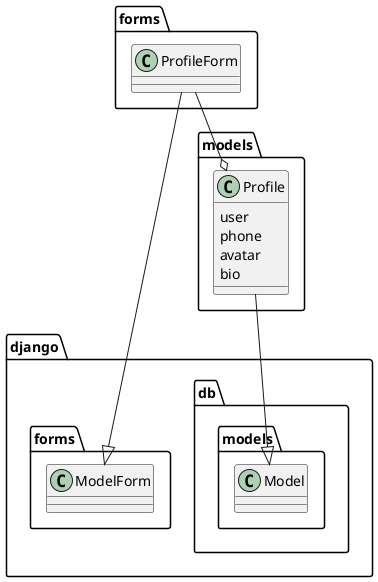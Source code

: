@startuml userprofile-class

package django.forms {
    class ModelForm
}

package django.db.models {
    class Model
}

package models {
    class Profile {
        user
        phone
        avatar
        bio
    }

    Profile --|> Model
}


package forms {
    class ProfileForm

    ProfileForm --|> ModelForm
    ProfileForm --o Profile
}
@enduml